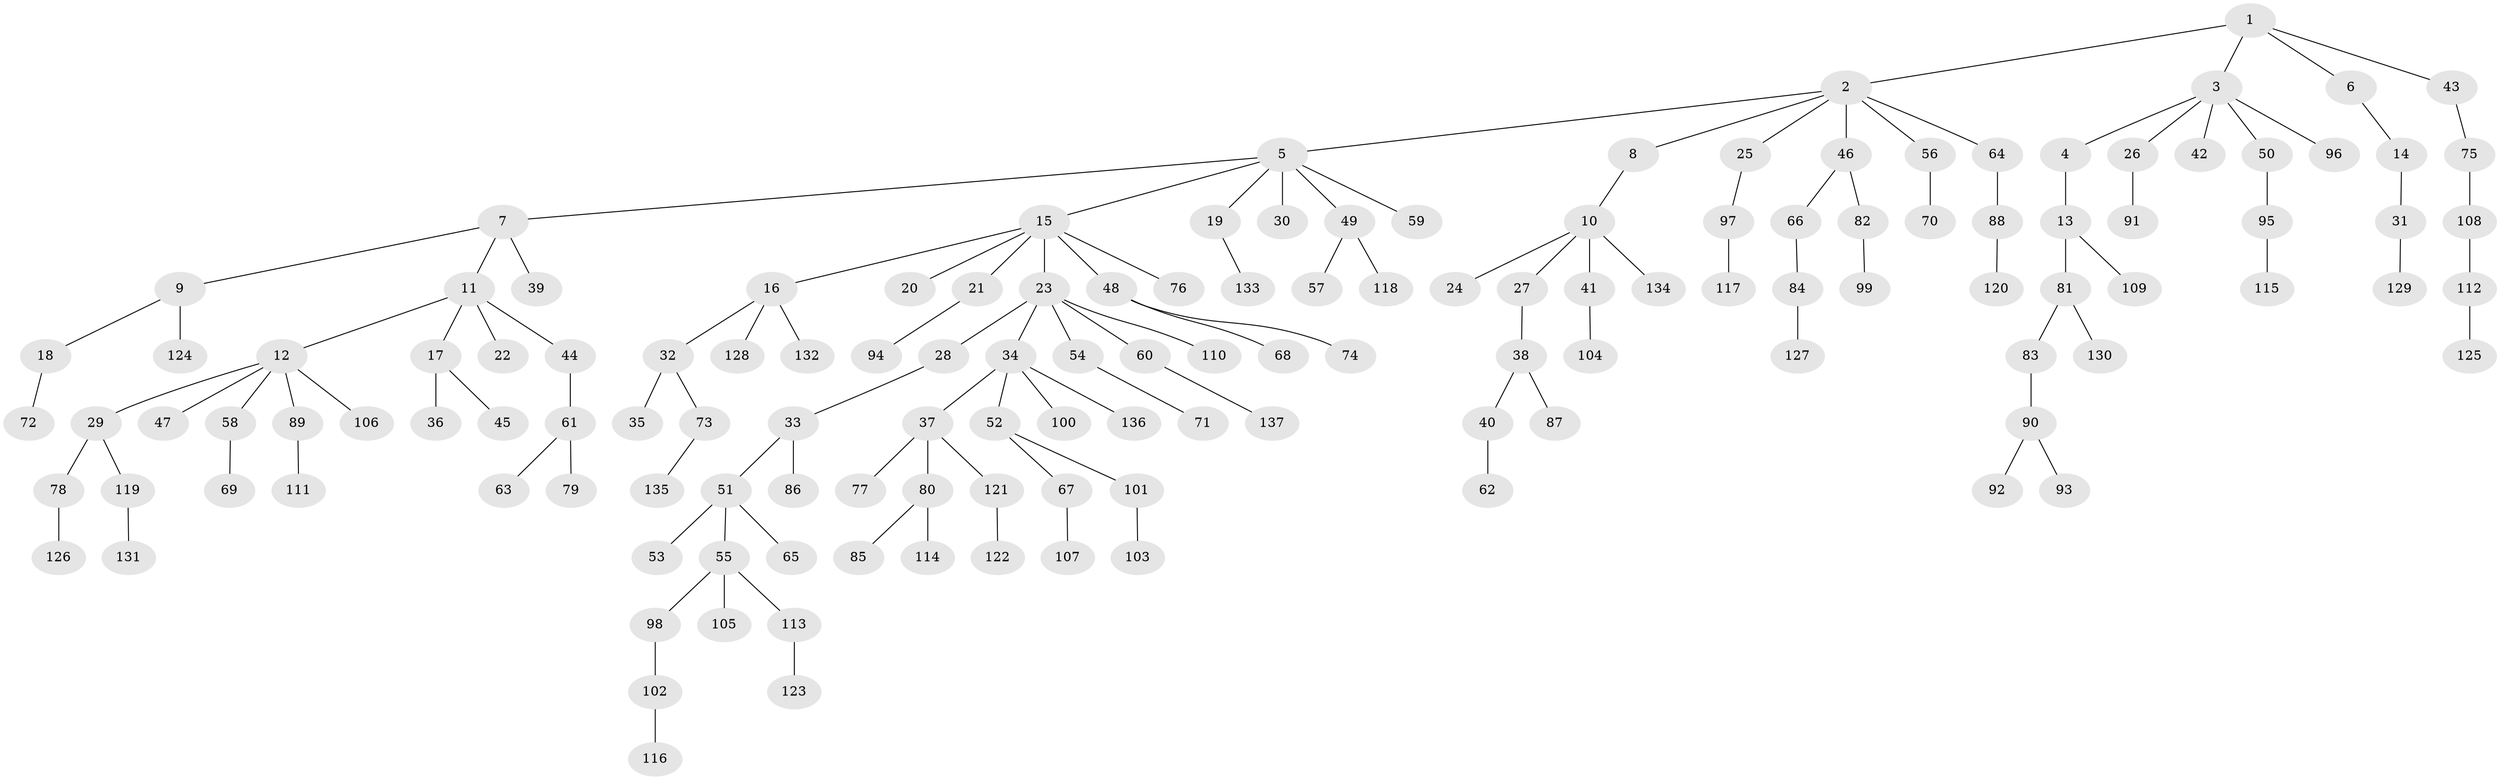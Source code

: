 // Generated by graph-tools (version 1.1) at 2025/37/03/09/25 02:37:08]
// undirected, 137 vertices, 136 edges
graph export_dot {
graph [start="1"]
  node [color=gray90,style=filled];
  1;
  2;
  3;
  4;
  5;
  6;
  7;
  8;
  9;
  10;
  11;
  12;
  13;
  14;
  15;
  16;
  17;
  18;
  19;
  20;
  21;
  22;
  23;
  24;
  25;
  26;
  27;
  28;
  29;
  30;
  31;
  32;
  33;
  34;
  35;
  36;
  37;
  38;
  39;
  40;
  41;
  42;
  43;
  44;
  45;
  46;
  47;
  48;
  49;
  50;
  51;
  52;
  53;
  54;
  55;
  56;
  57;
  58;
  59;
  60;
  61;
  62;
  63;
  64;
  65;
  66;
  67;
  68;
  69;
  70;
  71;
  72;
  73;
  74;
  75;
  76;
  77;
  78;
  79;
  80;
  81;
  82;
  83;
  84;
  85;
  86;
  87;
  88;
  89;
  90;
  91;
  92;
  93;
  94;
  95;
  96;
  97;
  98;
  99;
  100;
  101;
  102;
  103;
  104;
  105;
  106;
  107;
  108;
  109;
  110;
  111;
  112;
  113;
  114;
  115;
  116;
  117;
  118;
  119;
  120;
  121;
  122;
  123;
  124;
  125;
  126;
  127;
  128;
  129;
  130;
  131;
  132;
  133;
  134;
  135;
  136;
  137;
  1 -- 2;
  1 -- 3;
  1 -- 6;
  1 -- 43;
  2 -- 5;
  2 -- 8;
  2 -- 25;
  2 -- 46;
  2 -- 56;
  2 -- 64;
  3 -- 4;
  3 -- 26;
  3 -- 42;
  3 -- 50;
  3 -- 96;
  4 -- 13;
  5 -- 7;
  5 -- 15;
  5 -- 19;
  5 -- 30;
  5 -- 49;
  5 -- 59;
  6 -- 14;
  7 -- 9;
  7 -- 11;
  7 -- 39;
  8 -- 10;
  9 -- 18;
  9 -- 124;
  10 -- 24;
  10 -- 27;
  10 -- 41;
  10 -- 134;
  11 -- 12;
  11 -- 17;
  11 -- 22;
  11 -- 44;
  12 -- 29;
  12 -- 47;
  12 -- 58;
  12 -- 89;
  12 -- 106;
  13 -- 81;
  13 -- 109;
  14 -- 31;
  15 -- 16;
  15 -- 20;
  15 -- 21;
  15 -- 23;
  15 -- 48;
  15 -- 76;
  16 -- 32;
  16 -- 128;
  16 -- 132;
  17 -- 36;
  17 -- 45;
  18 -- 72;
  19 -- 133;
  21 -- 94;
  23 -- 28;
  23 -- 34;
  23 -- 54;
  23 -- 60;
  23 -- 110;
  25 -- 97;
  26 -- 91;
  27 -- 38;
  28 -- 33;
  29 -- 78;
  29 -- 119;
  31 -- 129;
  32 -- 35;
  32 -- 73;
  33 -- 51;
  33 -- 86;
  34 -- 37;
  34 -- 52;
  34 -- 100;
  34 -- 136;
  37 -- 77;
  37 -- 80;
  37 -- 121;
  38 -- 40;
  38 -- 87;
  40 -- 62;
  41 -- 104;
  43 -- 75;
  44 -- 61;
  46 -- 66;
  46 -- 82;
  48 -- 68;
  48 -- 74;
  49 -- 57;
  49 -- 118;
  50 -- 95;
  51 -- 53;
  51 -- 55;
  51 -- 65;
  52 -- 67;
  52 -- 101;
  54 -- 71;
  55 -- 98;
  55 -- 105;
  55 -- 113;
  56 -- 70;
  58 -- 69;
  60 -- 137;
  61 -- 63;
  61 -- 79;
  64 -- 88;
  66 -- 84;
  67 -- 107;
  73 -- 135;
  75 -- 108;
  78 -- 126;
  80 -- 85;
  80 -- 114;
  81 -- 83;
  81 -- 130;
  82 -- 99;
  83 -- 90;
  84 -- 127;
  88 -- 120;
  89 -- 111;
  90 -- 92;
  90 -- 93;
  95 -- 115;
  97 -- 117;
  98 -- 102;
  101 -- 103;
  102 -- 116;
  108 -- 112;
  112 -- 125;
  113 -- 123;
  119 -- 131;
  121 -- 122;
}
